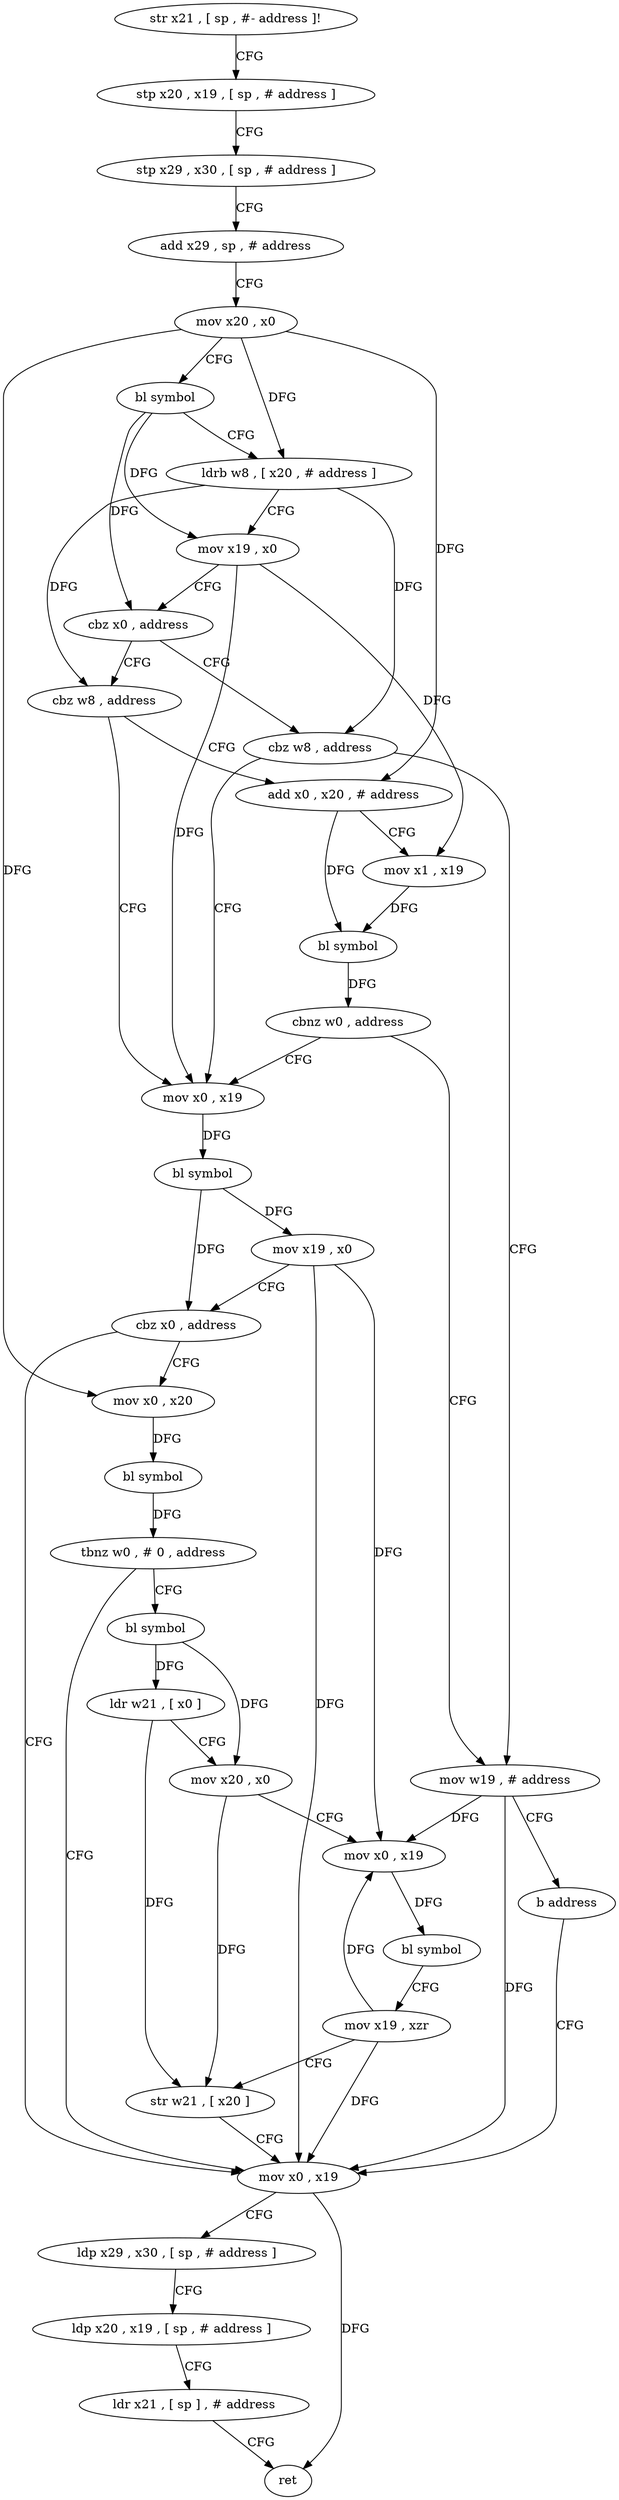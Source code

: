 digraph "func" {
"4268572" [label = "str x21 , [ sp , #- address ]!" ]
"4268576" [label = "stp x20 , x19 , [ sp , # address ]" ]
"4268580" [label = "stp x29 , x30 , [ sp , # address ]" ]
"4268584" [label = "add x29 , sp , # address" ]
"4268588" [label = "mov x20 , x0" ]
"4268592" [label = "bl symbol" ]
"4268596" [label = "ldrb w8 , [ x20 , # address ]" ]
"4268600" [label = "mov x19 , x0" ]
"4268604" [label = "cbz x0 , address" ]
"4268636" [label = "cbz w8 , address" ]
"4268608" [label = "cbz w8 , address" ]
"4268628" [label = "mov w19 , # address" ]
"4268640" [label = "mov x0 , x19" ]
"4268612" [label = "add x0 , x20 , # address" ]
"4268632" [label = "b address" ]
"4268696" [label = "mov x0 , x19" ]
"4268644" [label = "bl symbol" ]
"4268648" [label = "mov x19 , x0" ]
"4268652" [label = "cbz x0 , address" ]
"4268656" [label = "mov x0 , x20" ]
"4268616" [label = "mov x1 , x19" ]
"4268620" [label = "bl symbol" ]
"4268624" [label = "cbnz w0 , address" ]
"4268700" [label = "ldp x29 , x30 , [ sp , # address ]" ]
"4268704" [label = "ldp x20 , x19 , [ sp , # address ]" ]
"4268708" [label = "ldr x21 , [ sp ] , # address" ]
"4268712" [label = "ret" ]
"4268660" [label = "bl symbol" ]
"4268664" [label = "tbnz w0 , # 0 , address" ]
"4268668" [label = "bl symbol" ]
"4268672" [label = "ldr w21 , [ x0 ]" ]
"4268676" [label = "mov x20 , x0" ]
"4268680" [label = "mov x0 , x19" ]
"4268684" [label = "bl symbol" ]
"4268688" [label = "mov x19 , xzr" ]
"4268692" [label = "str w21 , [ x20 ]" ]
"4268572" -> "4268576" [ label = "CFG" ]
"4268576" -> "4268580" [ label = "CFG" ]
"4268580" -> "4268584" [ label = "CFG" ]
"4268584" -> "4268588" [ label = "CFG" ]
"4268588" -> "4268592" [ label = "CFG" ]
"4268588" -> "4268596" [ label = "DFG" ]
"4268588" -> "4268612" [ label = "DFG" ]
"4268588" -> "4268656" [ label = "DFG" ]
"4268592" -> "4268596" [ label = "CFG" ]
"4268592" -> "4268600" [ label = "DFG" ]
"4268592" -> "4268604" [ label = "DFG" ]
"4268596" -> "4268600" [ label = "CFG" ]
"4268596" -> "4268636" [ label = "DFG" ]
"4268596" -> "4268608" [ label = "DFG" ]
"4268600" -> "4268604" [ label = "CFG" ]
"4268600" -> "4268640" [ label = "DFG" ]
"4268600" -> "4268616" [ label = "DFG" ]
"4268604" -> "4268636" [ label = "CFG" ]
"4268604" -> "4268608" [ label = "CFG" ]
"4268636" -> "4268628" [ label = "CFG" ]
"4268636" -> "4268640" [ label = "CFG" ]
"4268608" -> "4268640" [ label = "CFG" ]
"4268608" -> "4268612" [ label = "CFG" ]
"4268628" -> "4268632" [ label = "CFG" ]
"4268628" -> "4268696" [ label = "DFG" ]
"4268628" -> "4268680" [ label = "DFG" ]
"4268640" -> "4268644" [ label = "DFG" ]
"4268612" -> "4268616" [ label = "CFG" ]
"4268612" -> "4268620" [ label = "DFG" ]
"4268632" -> "4268696" [ label = "CFG" ]
"4268696" -> "4268700" [ label = "CFG" ]
"4268696" -> "4268712" [ label = "DFG" ]
"4268644" -> "4268648" [ label = "DFG" ]
"4268644" -> "4268652" [ label = "DFG" ]
"4268648" -> "4268652" [ label = "CFG" ]
"4268648" -> "4268696" [ label = "DFG" ]
"4268648" -> "4268680" [ label = "DFG" ]
"4268652" -> "4268696" [ label = "CFG" ]
"4268652" -> "4268656" [ label = "CFG" ]
"4268656" -> "4268660" [ label = "DFG" ]
"4268616" -> "4268620" [ label = "DFG" ]
"4268620" -> "4268624" [ label = "DFG" ]
"4268624" -> "4268640" [ label = "CFG" ]
"4268624" -> "4268628" [ label = "CFG" ]
"4268700" -> "4268704" [ label = "CFG" ]
"4268704" -> "4268708" [ label = "CFG" ]
"4268708" -> "4268712" [ label = "CFG" ]
"4268660" -> "4268664" [ label = "DFG" ]
"4268664" -> "4268696" [ label = "CFG" ]
"4268664" -> "4268668" [ label = "CFG" ]
"4268668" -> "4268672" [ label = "DFG" ]
"4268668" -> "4268676" [ label = "DFG" ]
"4268672" -> "4268676" [ label = "CFG" ]
"4268672" -> "4268692" [ label = "DFG" ]
"4268676" -> "4268680" [ label = "CFG" ]
"4268676" -> "4268692" [ label = "DFG" ]
"4268680" -> "4268684" [ label = "DFG" ]
"4268684" -> "4268688" [ label = "CFG" ]
"4268688" -> "4268692" [ label = "CFG" ]
"4268688" -> "4268696" [ label = "DFG" ]
"4268688" -> "4268680" [ label = "DFG" ]
"4268692" -> "4268696" [ label = "CFG" ]
}
